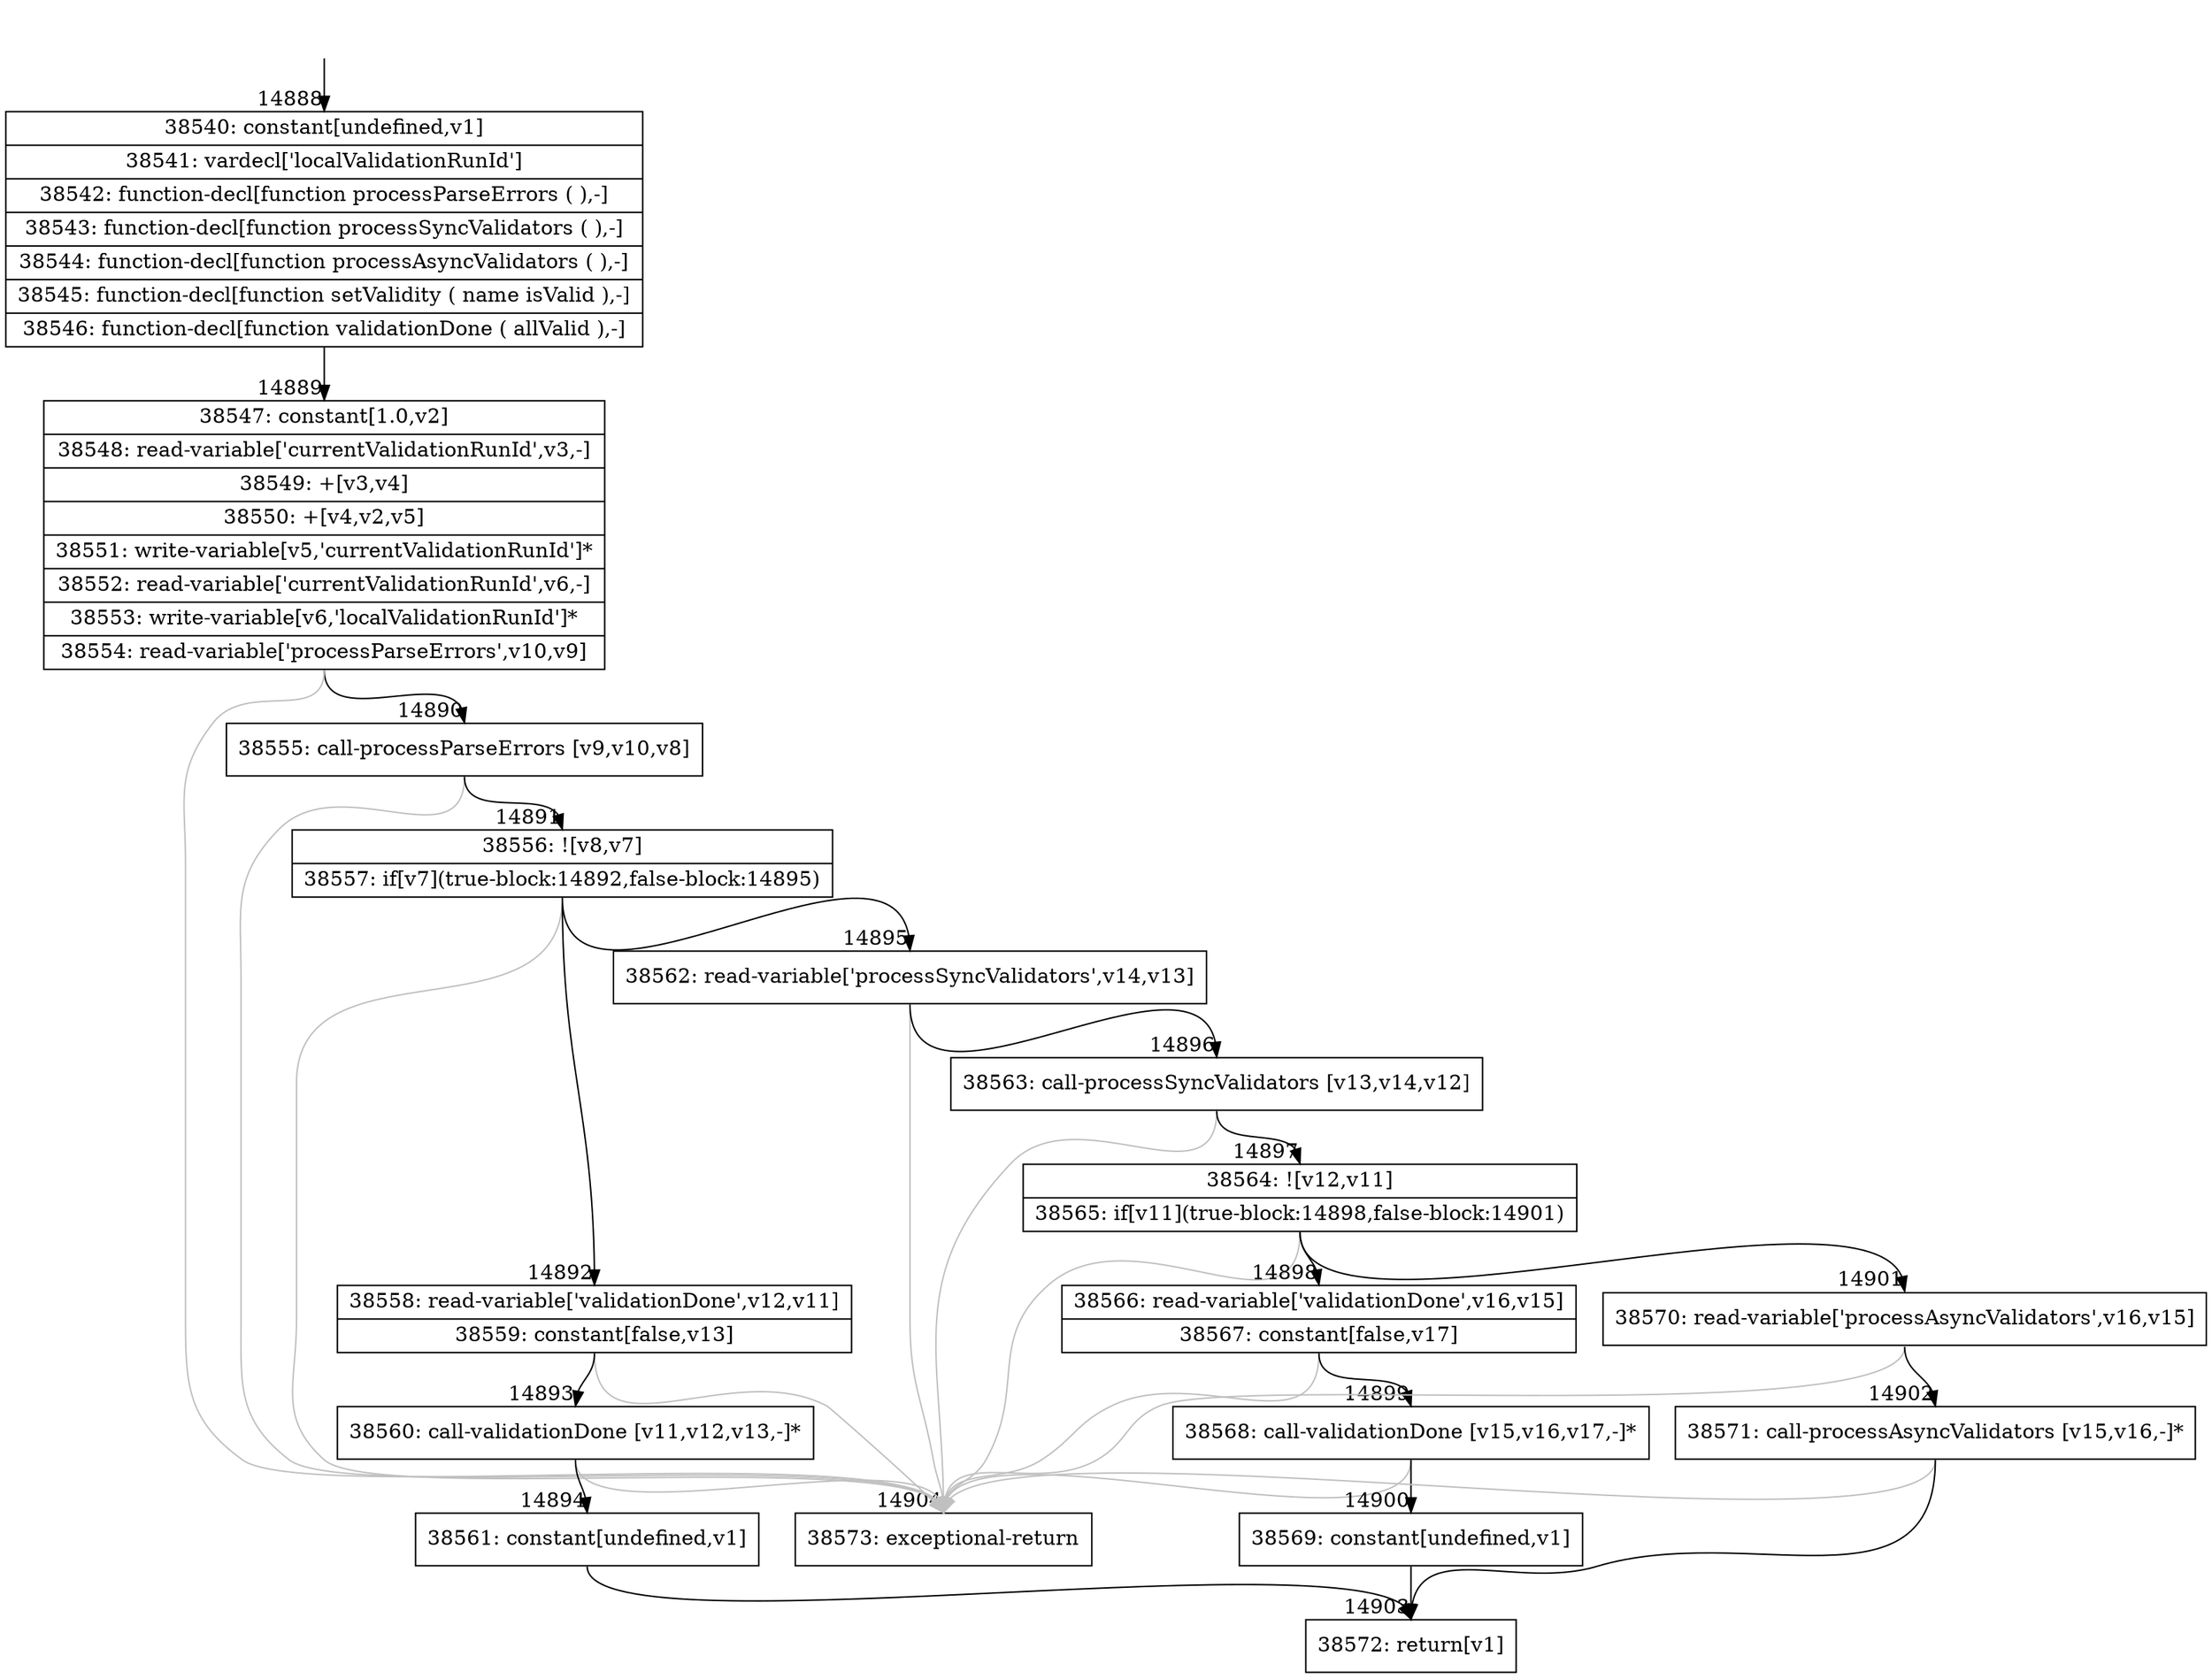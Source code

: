 digraph {
rankdir="TD"
BB_entry1185[shape=none,label=""];
BB_entry1185 -> BB14888 [tailport=s, headport=n, headlabel="    14888"]
BB14888 [shape=record label="{38540: constant[undefined,v1]|38541: vardecl['localValidationRunId']|38542: function-decl[function processParseErrors ( ),-]|38543: function-decl[function processSyncValidators ( ),-]|38544: function-decl[function processAsyncValidators ( ),-]|38545: function-decl[function setValidity ( name isValid ),-]|38546: function-decl[function validationDone ( allValid ),-]}" ] 
BB14888 -> BB14889 [tailport=s, headport=n, headlabel="      14889"]
BB14889 [shape=record label="{38547: constant[1.0,v2]|38548: read-variable['currentValidationRunId',v3,-]|38549: +[v3,v4]|38550: +[v4,v2,v5]|38551: write-variable[v5,'currentValidationRunId']*|38552: read-variable['currentValidationRunId',v6,-]|38553: write-variable[v6,'localValidationRunId']*|38554: read-variable['processParseErrors',v10,v9]}" ] 
BB14889 -> BB14890 [tailport=s, headport=n, headlabel="      14890"]
BB14889 -> BB14904 [tailport=s, headport=n, color=gray, headlabel="      14904"]
BB14890 [shape=record label="{38555: call-processParseErrors [v9,v10,v8]}" ] 
BB14890 -> BB14891 [tailport=s, headport=n, headlabel="      14891"]
BB14890 -> BB14904 [tailport=s, headport=n, color=gray]
BB14891 [shape=record label="{38556: ![v8,v7]|38557: if[v7](true-block:14892,false-block:14895)}" ] 
BB14891 -> BB14892 [tailport=s, headport=n, headlabel="      14892"]
BB14891 -> BB14895 [tailport=s, headport=n, headlabel="      14895"]
BB14891 -> BB14904 [tailport=s, headport=n, color=gray]
BB14892 [shape=record label="{38558: read-variable['validationDone',v12,v11]|38559: constant[false,v13]}" ] 
BB14892 -> BB14893 [tailport=s, headport=n, headlabel="      14893"]
BB14892 -> BB14904 [tailport=s, headport=n, color=gray]
BB14893 [shape=record label="{38560: call-validationDone [v11,v12,v13,-]*}" ] 
BB14893 -> BB14894 [tailport=s, headport=n, headlabel="      14894"]
BB14893 -> BB14904 [tailport=s, headport=n, color=gray]
BB14894 [shape=record label="{38561: constant[undefined,v1]}" ] 
BB14894 -> BB14903 [tailport=s, headport=n, headlabel="      14903"]
BB14895 [shape=record label="{38562: read-variable['processSyncValidators',v14,v13]}" ] 
BB14895 -> BB14896 [tailport=s, headport=n, headlabel="      14896"]
BB14895 -> BB14904 [tailport=s, headport=n, color=gray]
BB14896 [shape=record label="{38563: call-processSyncValidators [v13,v14,v12]}" ] 
BB14896 -> BB14897 [tailport=s, headport=n, headlabel="      14897"]
BB14896 -> BB14904 [tailport=s, headport=n, color=gray]
BB14897 [shape=record label="{38564: ![v12,v11]|38565: if[v11](true-block:14898,false-block:14901)}" ] 
BB14897 -> BB14898 [tailport=s, headport=n, headlabel="      14898"]
BB14897 -> BB14901 [tailport=s, headport=n, headlabel="      14901"]
BB14897 -> BB14904 [tailport=s, headport=n, color=gray]
BB14898 [shape=record label="{38566: read-variable['validationDone',v16,v15]|38567: constant[false,v17]}" ] 
BB14898 -> BB14899 [tailport=s, headport=n, headlabel="      14899"]
BB14898 -> BB14904 [tailport=s, headport=n, color=gray]
BB14899 [shape=record label="{38568: call-validationDone [v15,v16,v17,-]*}" ] 
BB14899 -> BB14900 [tailport=s, headport=n, headlabel="      14900"]
BB14899 -> BB14904 [tailport=s, headport=n, color=gray]
BB14900 [shape=record label="{38569: constant[undefined,v1]}" ] 
BB14900 -> BB14903 [tailport=s, headport=n]
BB14901 [shape=record label="{38570: read-variable['processAsyncValidators',v16,v15]}" ] 
BB14901 -> BB14902 [tailport=s, headport=n, headlabel="      14902"]
BB14901 -> BB14904 [tailport=s, headport=n, color=gray]
BB14902 [shape=record label="{38571: call-processAsyncValidators [v15,v16,-]*}" ] 
BB14902 -> BB14903 [tailport=s, headport=n]
BB14902 -> BB14904 [tailport=s, headport=n, color=gray]
BB14903 [shape=record label="{38572: return[v1]}" ] 
BB14904 [shape=record label="{38573: exceptional-return}" ] 
//#$~ 24965
}

